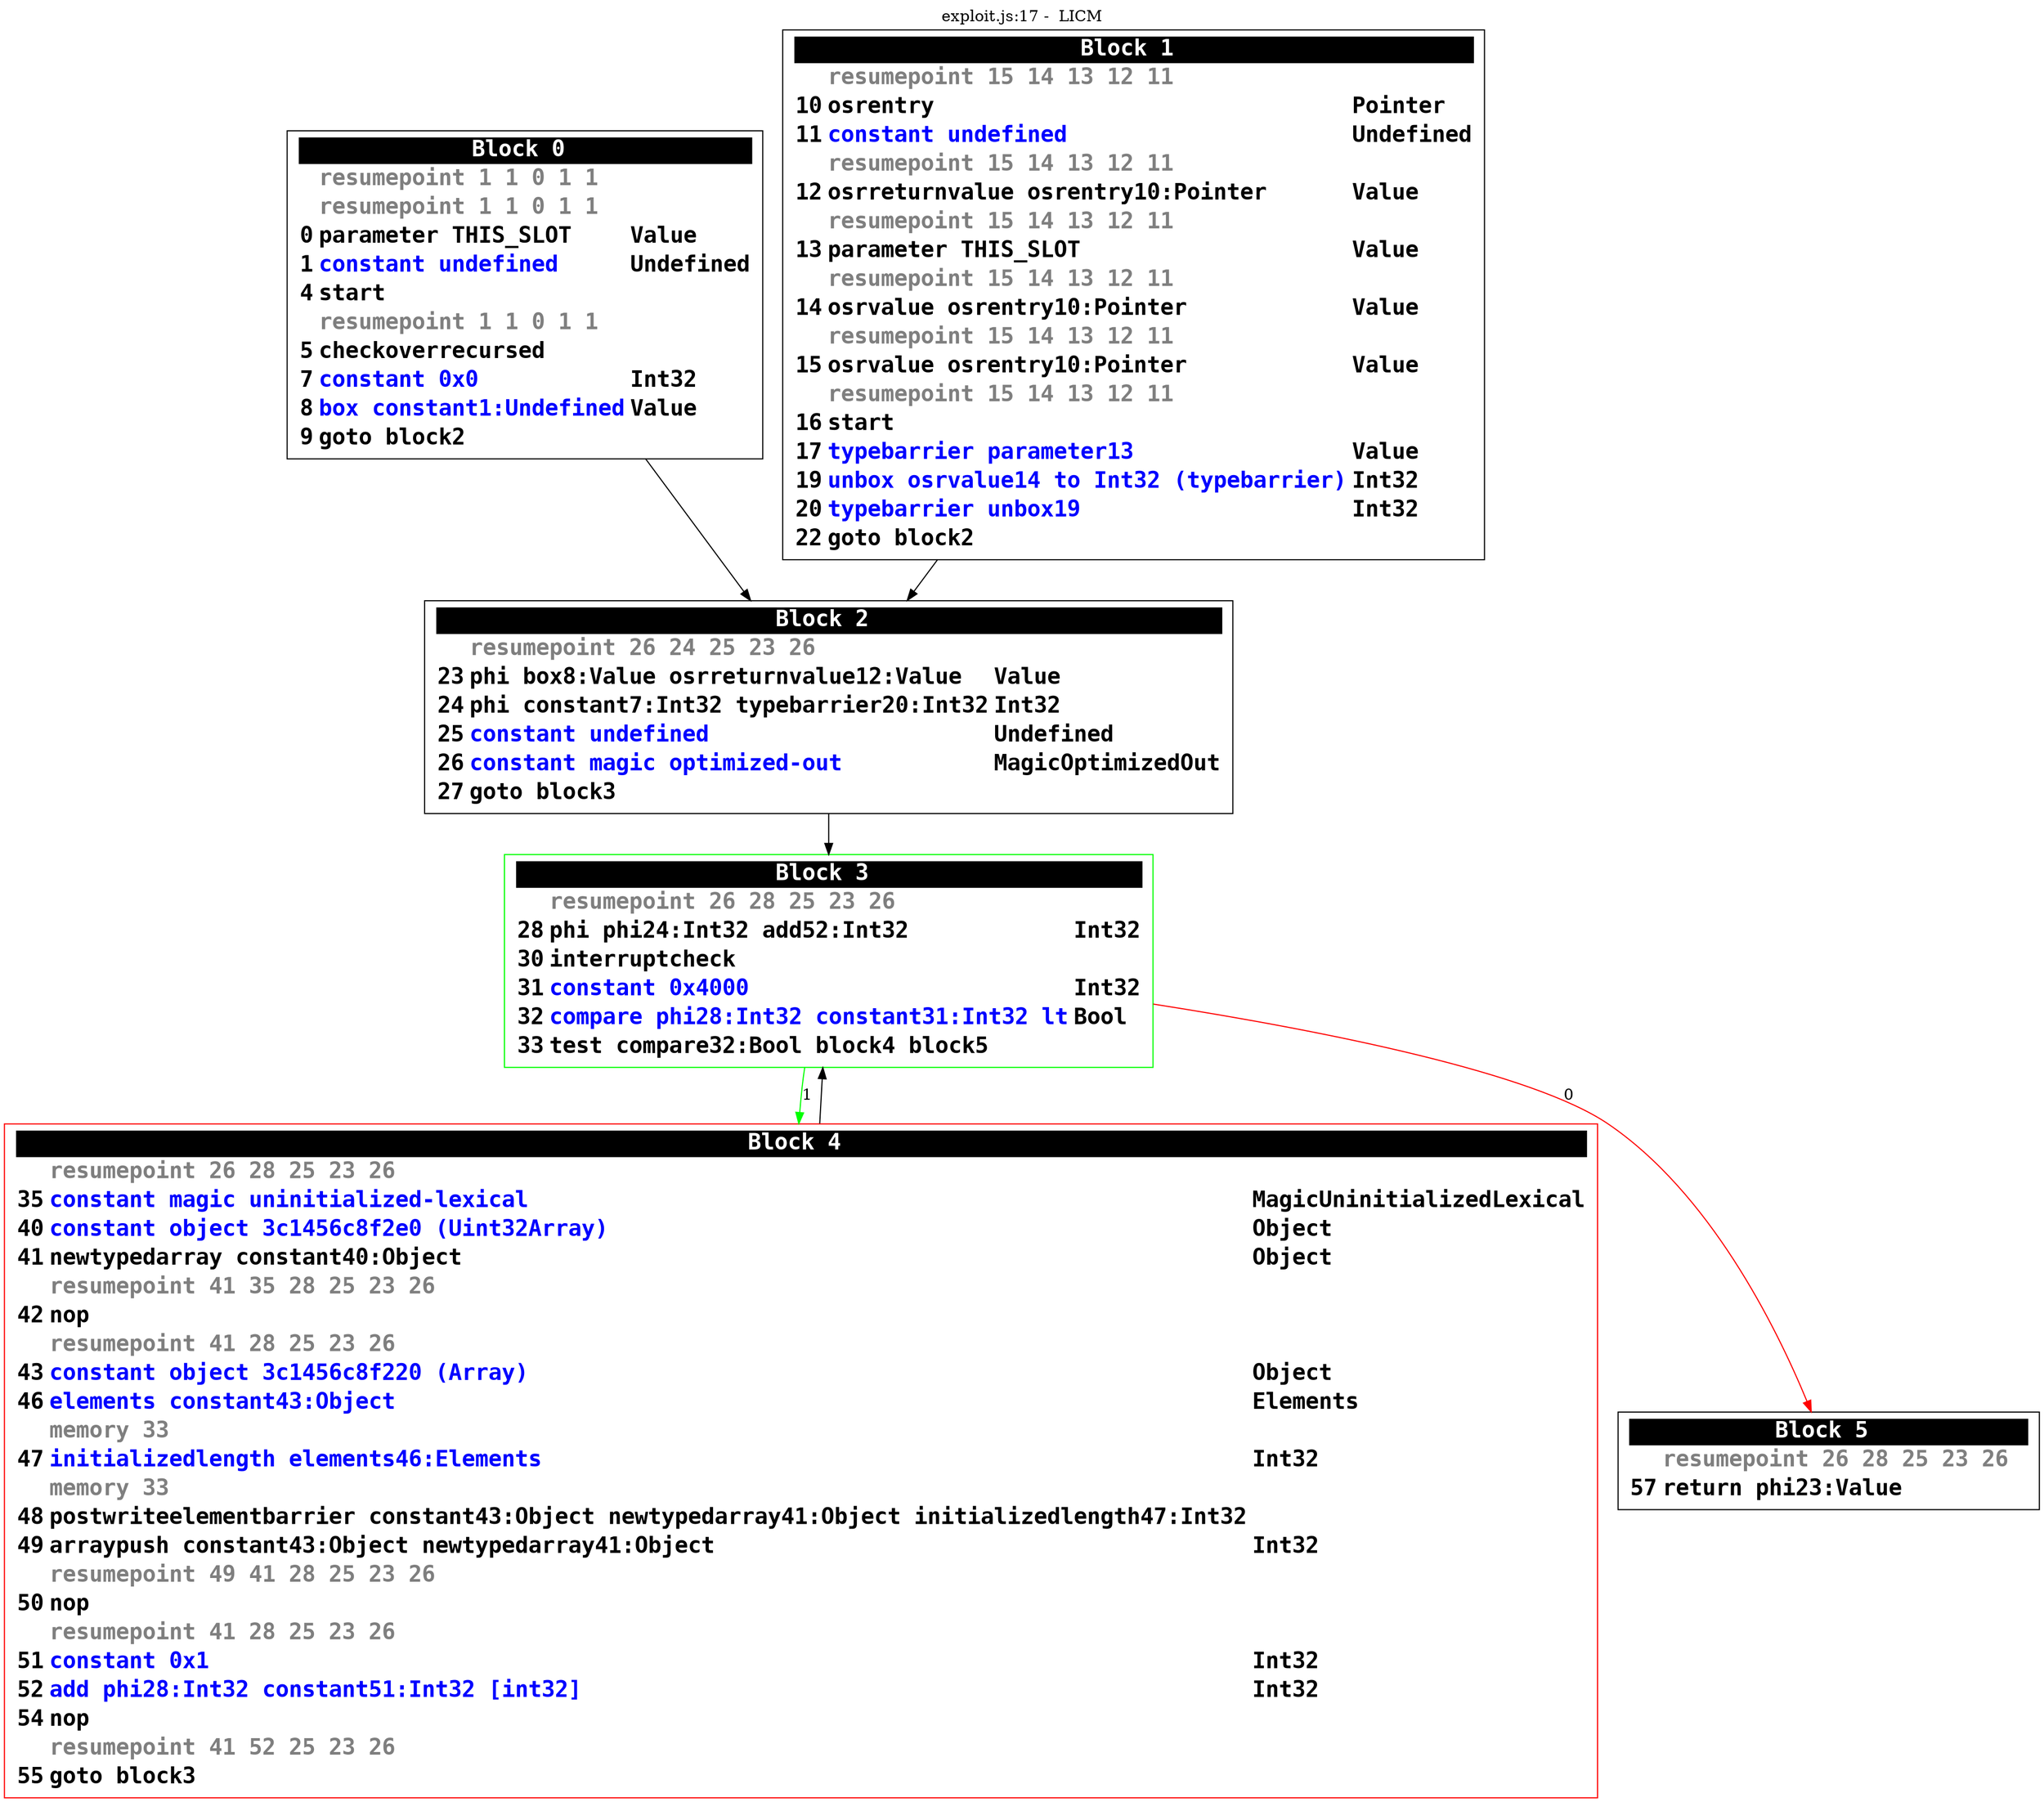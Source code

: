 digraph {
labelloc = t;
labelfontsize = 30;
label = "exploit.js:17 -  LICM";
  rankdir=TB
  splines=true

  "Block0" [ shape=box fontsize=20 fontname="Consolas Bold" label=<<table border="0" cellborder="0" cellpadding="1"><tr><td align="center" bgcolor="black" colspan="3"><font color="white">Block 0 </font></td></tr><tr><td align="left"></td><td align="left"><font color="grey50">resumepoint 1 1 0 1 1 </font></td><td></td></tr><tr><td align="left"></td><td align="left"><font color="grey50">resumepoint 1 1 0 1 1 </font></td><td></td></tr><tr><td align="right" port="i0">0</td><td align="left">parameter THIS_SLOT</td><td align="left">Value</td></tr><tr><td align="right" port="i1">1</td><td align="left"><font color="blue">constant undefined</font></td><td align="left">Undefined</td></tr><tr><td align="right" port="i4">4</td><td align="left">start</td></tr><tr><td align="left"></td><td align="left"><font color="grey50">resumepoint 1 1 0 1 1 </font></td><td></td></tr><tr><td align="right" port="i5">5</td><td align="left">checkoverrecursed</td></tr><tr><td align="right" port="i7">7</td><td align="left"><font color="blue">constant 0x0</font></td><td align="left">Int32</td></tr><tr><td align="right" port="i8">8</td><td align="left"><font color="blue">box constant1:Undefined</font></td><td align="left">Value</td></tr><tr><td align="right" port="i9">9</td><td align="left">goto block2</td></tr></table>> ] ;
  "Block1" [ shape=box fontsize=20 fontname="Consolas Bold" label=<<table border="0" cellborder="0" cellpadding="1"><tr><td align="center" bgcolor="black" colspan="3"><font color="white">Block 1 </font></td></tr><tr><td align="left"></td><td align="left"><font color="grey50">resumepoint 15 14 13 12 11 </font></td><td></td></tr><tr><td align="right" port="i10">10</td><td align="left">osrentry</td><td align="left">Pointer</td></tr><tr><td align="right" port="i11">11</td><td align="left"><font color="blue">constant undefined</font></td><td align="left">Undefined</td></tr><tr><td align="left"></td><td align="left"><font color="grey50">resumepoint 15 14 13 12 11 </font></td><td></td></tr><tr><td align="right" port="i12">12</td><td align="left">osrreturnvalue osrentry10:Pointer</td><td align="left">Value</td></tr><tr><td align="left"></td><td align="left"><font color="grey50">resumepoint 15 14 13 12 11 </font></td><td></td></tr><tr><td align="right" port="i13">13</td><td align="left">parameter THIS_SLOT</td><td align="left">Value</td></tr><tr><td align="left"></td><td align="left"><font color="grey50">resumepoint 15 14 13 12 11 </font></td><td></td></tr><tr><td align="right" port="i14">14</td><td align="left">osrvalue osrentry10:Pointer</td><td align="left">Value</td></tr><tr><td align="left"></td><td align="left"><font color="grey50">resumepoint 15 14 13 12 11 </font></td><td></td></tr><tr><td align="right" port="i15">15</td><td align="left">osrvalue osrentry10:Pointer</td><td align="left">Value</td></tr><tr><td align="left"></td><td align="left"><font color="grey50">resumepoint 15 14 13 12 11 </font></td><td></td></tr><tr><td align="right" port="i16">16</td><td align="left">start</td></tr><tr><td align="right" port="i17">17</td><td align="left"><font color="blue">typebarrier parameter13</font></td><td align="left">Value</td></tr><tr><td align="right" port="i19">19</td><td align="left"><font color="blue">unbox osrvalue14 to Int32 (typebarrier)</font></td><td align="left">Int32</td></tr><tr><td align="right" port="i20">20</td><td align="left"><font color="blue">typebarrier unbox19</font></td><td align="left">Int32</td></tr><tr><td align="right" port="i22">22</td><td align="left">goto block2</td></tr></table>> ] ;
  "Block2" [ shape=box fontsize=20 fontname="Consolas Bold" label=<<table border="0" cellborder="0" cellpadding="1"><tr><td align="center" bgcolor="black" colspan="3"><font color="white">Block 2 </font></td></tr><tr><td align="left"></td><td align="left"><font color="grey50">resumepoint 26 24 25 23 26 </font></td><td></td></tr><tr><td align="right" port="i23">23</td><td align="left">phi box8:Value osrreturnvalue12:Value</td><td align="left">Value</td></tr><tr><td align="right" port="i24">24</td><td align="left">phi constant7:Int32 typebarrier20:Int32</td><td align="left">Int32</td></tr><tr><td align="right" port="i25">25</td><td align="left"><font color="blue">constant undefined</font></td><td align="left">Undefined</td></tr><tr><td align="right" port="i26">26</td><td align="left"><font color="blue">constant magic optimized-out</font></td><td align="left">MagicOptimizedOut</td></tr><tr><td align="right" port="i27">27</td><td align="left">goto block3</td></tr></table>> ] ;
  "Block3" [ color=green shape=box fontsize=20 fontname="Consolas Bold" label=<<table border="0" cellborder="0" cellpadding="1"><tr><td align="center" bgcolor="black" colspan="3"><font color="white">Block 3 </font></td></tr><tr><td align="left"></td><td align="left"><font color="grey50">resumepoint 26 28 25 23 26 </font></td><td></td></tr><tr><td align="right" port="i28">28</td><td align="left">phi phi24:Int32 add52:Int32</td><td align="left">Int32</td></tr><tr><td align="right" port="i30">30</td><td align="left">interruptcheck</td></tr><tr><td align="right" port="i31">31</td><td align="left"><font color="blue">constant 0x4000</font></td><td align="left">Int32</td></tr><tr><td align="right" port="i32">32</td><td align="left"><font color="blue">compare phi28:Int32 constant31:Int32 lt</font></td><td align="left">Bool</td></tr><tr><td align="right" port="i33">33</td><td align="left">test compare32:Bool block4 block5</td></tr></table>> ] ;
  "Block4" [ color=red shape=box fontsize=20 fontname="Consolas Bold" label=<<table border="0" cellborder="0" cellpadding="1"><tr><td align="center" bgcolor="black" colspan="3"><font color="white">Block 4 </font></td></tr><tr><td align="left"></td><td align="left"><font color="grey50">resumepoint 26 28 25 23 26 </font></td><td></td></tr><tr><td align="right" port="i35">35</td><td align="left"><font color="blue">constant magic uninitialized-lexical</font></td><td align="left">MagicUninitializedLexical</td></tr><tr><td align="right" port="i40">40</td><td align="left"><font color="blue">constant object 3c1456c8f2e0 (Uint32Array)</font></td><td align="left">Object</td></tr><tr><td align="right" port="i41">41</td><td align="left">newtypedarray constant40:Object</td><td align="left">Object</td></tr><tr><td align="left"></td><td align="left"><font color="grey50">resumepoint 41 35 28 25 23 26 </font></td><td></td></tr><tr><td align="right" port="i42">42</td><td align="left">nop</td></tr><tr><td align="left"></td><td align="left"><font color="grey50">resumepoint 41 28 25 23 26 </font></td><td></td></tr><tr><td align="right" port="i43">43</td><td align="left"><font color="blue">constant object 3c1456c8f220 (Array)</font></td><td align="left">Object</td></tr><tr><td align="right" port="i46">46</td><td align="left"><font color="blue">elements constant43:Object</font></td><td align="left">Elements</td></tr><tr><td align="left"></td><td align="left"><font color="grey50">memory 33 </font></td><td></td></tr><tr><td align="right" port="i47">47</td><td align="left"><font color="blue">initializedlength elements46:Elements</font></td><td align="left">Int32</td></tr><tr><td align="left"></td><td align="left"><font color="grey50">memory 33 </font></td><td></td></tr><tr><td align="right" port="i48">48</td><td align="left">postwriteelementbarrier constant43:Object newtypedarray41:Object initializedlength47:Int32</td></tr><tr><td align="right" port="i49">49</td><td align="left">arraypush constant43:Object newtypedarray41:Object</td><td align="left">Int32</td></tr><tr><td align="left"></td><td align="left"><font color="grey50">resumepoint 49 41 28 25 23 26 </font></td><td></td></tr><tr><td align="right" port="i50">50</td><td align="left">nop</td></tr><tr><td align="left"></td><td align="left"><font color="grey50">resumepoint 41 28 25 23 26 </font></td><td></td></tr><tr><td align="right" port="i51">51</td><td align="left"><font color="blue">constant 0x1</font></td><td align="left">Int32</td></tr><tr><td align="right" port="i52">52</td><td align="left"><font color="blue">add phi28:Int32 constant51:Int32 [int32]</font></td><td align="left">Int32</td></tr><tr><td align="right" port="i54">54</td><td align="left">nop</td></tr><tr><td align="left"></td><td align="left"><font color="grey50">resumepoint 41 52 25 23 26 </font></td><td></td></tr><tr><td align="right" port="i55">55</td><td align="left">goto block3</td></tr></table>> ] ;
  "Block5" [ shape=box fontsize=20 fontname="Consolas Bold" label=<<table border="0" cellborder="0" cellpadding="1"><tr><td align="center" bgcolor="black" colspan="3"><font color="white">Block 5 </font></td></tr><tr><td align="left"></td><td align="left"><font color="grey50">resumepoint 26 28 25 23 26 </font></td><td></td></tr><tr><td align="right" port="i57">57</td><td align="left">return phi23:Value</td></tr></table>> ] ;

  "Block0" -> "Block2" ;
  "Block1" -> "Block2" ;
  "Block2" -> "Block3" ;
  "Block3" -> "Block4" [ color=green label=1 ] ;
  "Block3" -> "Block5" [ color=red label=0 ] ;
  "Block4" -> "Block3" ;
}
